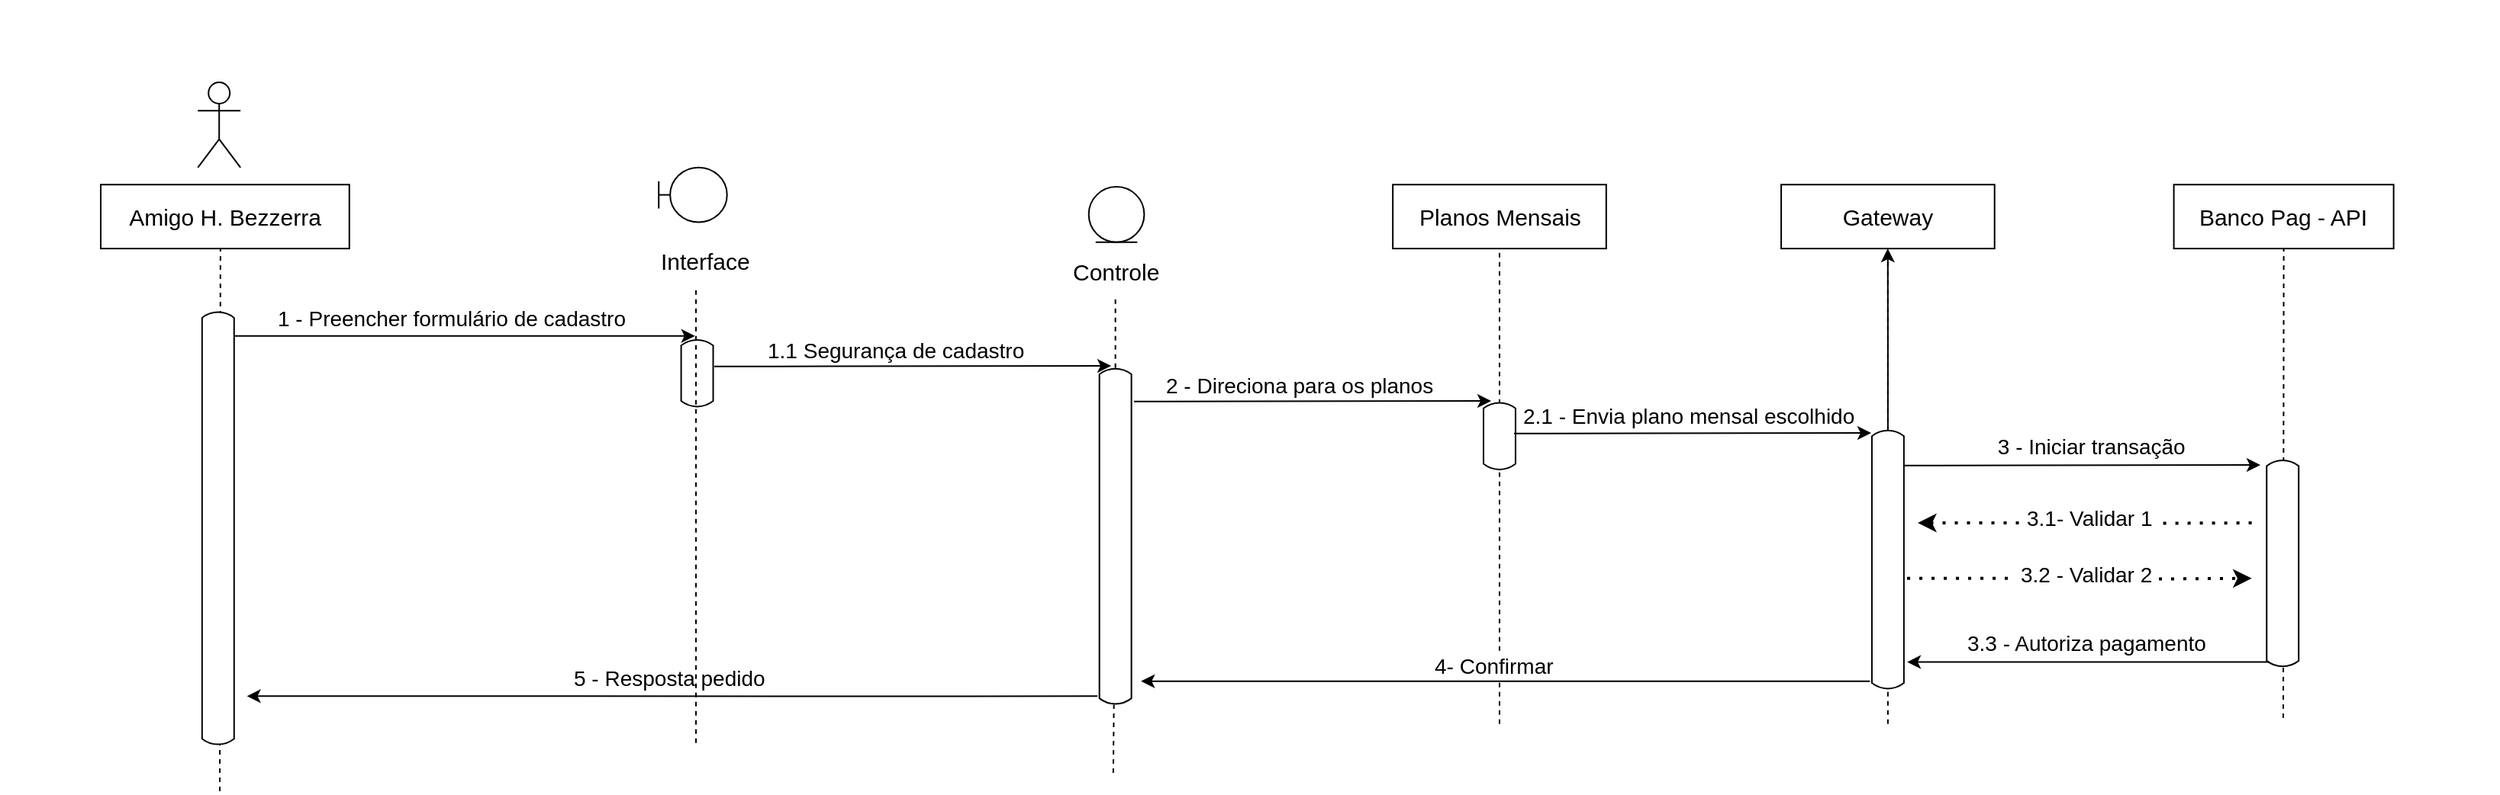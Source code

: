 <mxfile version="15.6.6" type="onedrive"><diagram id="M42ZnLIwwfQ5Y2t5tD2J" name="Page-1"><mxGraphModel dx="1182" dy="667" grid="0" gridSize="10" guides="1" tooltips="1" connect="1" arrows="1" fold="1" page="1" pageScale="1" pageWidth="827" pageHeight="1169" background="none" math="0" shadow="0"><root><mxCell id="0"/><mxCell id="1" parent="0"/><object label="" id="hjBetPNHkHEwhdGKo9fW-1"><mxCell style="shape=umlActor;verticalLabelPosition=bottom;verticalAlign=top;html=1;outlineConnect=0;fillColor=none;strokeColor=default;fontColor=default;" parent="1" vertex="1"><mxGeometry x="140.616" y="145" width="27.963" height="55.926" as="geometry"/></mxCell></object><mxCell id="hjBetPNHkHEwhdGKo9fW-5" value="&lt;font style=&quot;font-size: 15px&quot;&gt;Planos Mensais&lt;/font&gt;" style="rounded=0;whiteSpace=wrap;html=1;fontColor=default;strokeColor=default;fillColor=default;" parent="1" vertex="1"><mxGeometry x="923.579" y="212.111" width="139.815" height="41.944" as="geometry"/></mxCell><mxCell id="hjBetPNHkHEwhdGKo9fW-10" value="&lt;font style=&quot;font-size: 15px&quot;&gt;Amigo H. Bezzerra&lt;/font&gt;" style="rounded=0;whiteSpace=wrap;html=1;fontColor=default;strokeColor=default;fillColor=default;" parent="1" vertex="1"><mxGeometry x="77" y="212.111" width="162.884" height="41.944" as="geometry"/></mxCell><mxCell id="hjBetPNHkHEwhdGKo9fW-16" value="" style="endArrow=none;dashed=1;html=1;rounded=0;fontColor=default;strokeColor=default;labelBackgroundColor=default;fillColor=default;entryX=0.5;entryY=1;entryDx=0;entryDy=0;" parent="1" edge="1"><mxGeometry x="74" y="145" width="50" height="50" as="geometry"><mxPoint x="155" y="610" as="sourcePoint"/><mxPoint x="155.442" y="254.056" as="targetPoint"/></mxGeometry></mxCell><mxCell id="hjBetPNHkHEwhdGKo9fW-23" value="" style="endArrow=none;dashed=1;html=1;rounded=0;fontColor=default;strokeColor=default;labelBackgroundColor=default;entryX=0.5;entryY=1;entryDx=0;entryDy=0;fillColor=default;" parent="1" target="hjBetPNHkHEwhdGKo9fW-5" edge="1"><mxGeometry x="77" y="145" width="50" height="50" as="geometry"><mxPoint x="993.486" y="565.843" as="sourcePoint"/><mxPoint x="993.425" y="419.037" as="targetPoint"/></mxGeometry></mxCell><mxCell id="hjBetPNHkHEwhdGKo9fW-43" value="&lt;span style=&quot;font-family: helvetica; font-size: 14px; font-style: normal; font-weight: 400; letter-spacing: normal; text-align: center; text-indent: 0px; text-transform: none; word-spacing: 0px; display: inline; float: none;&quot;&gt;1 - Preencher formulário de cadastro&lt;/span&gt;" style="text;whiteSpace=wrap;html=1;fontSize=14;fontColor=default;labelBackgroundColor=none;" parent="1" vertex="1"><mxGeometry x="190.958" y="285.019" width="255.861" height="36.352" as="geometry"/></mxCell><mxCell id="hjBetPNHkHEwhdGKo9fW-44" value="&lt;span style=&quot;font-family: helvetica; font-size: 14px; font-style: normal; font-weight: 400; letter-spacing: normal; text-align: center; text-indent: 0px; text-transform: none; word-spacing: 0px; display: inline; float: none;&quot;&gt;2 - Direciona para os planos&lt;/span&gt;" style="text;whiteSpace=wrap;html=1;fontSize=14;fontColor=default;labelBackgroundColor=none;" parent="1" vertex="1"><mxGeometry x="772.699" y="329.254" width="197.139" height="36.352" as="geometry"/></mxCell><mxCell id="hjBetPNHkHEwhdGKo9fW-47" value="&lt;span style=&quot;font-family: helvetica; font-size: 14px; font-style: normal; font-weight: 400; letter-spacing: normal; text-align: center; text-indent: 0px; text-transform: none; word-spacing: 0px; display: inline; float: none;&quot;&gt;2.1 - Envia plano mensal escolhido&lt;/span&gt;" style="text;whiteSpace=wrap;html=1;fontSize=14;fontColor=default;labelBackgroundColor=none;" parent="1" vertex="1"><mxGeometry x="1007.004" y="349.332" width="222.306" height="36.352" as="geometry"/></mxCell><mxCell id="hjBetPNHkHEwhdGKo9fW-52" value="" style="endArrow=none;dashed=1;html=1;rounded=0;fontColor=default;strokeColor=default;labelBackgroundColor=default;startArrow=none;" parent="1" source="hjBetPNHkHEwhdGKo9fW-73" edge="1"><mxGeometry x="77" y="145" width="50" height="50" as="geometry"><mxPoint x="740.994" y="796.537" as="sourcePoint"/><mxPoint x="741.819" y="286.213" as="targetPoint"/></mxGeometry></mxCell><mxCell id="hjBetPNHkHEwhdGKo9fW-68" value="" style="edgeStyle=orthogonalEdgeStyle;rounded=0;orthogonalLoop=1;jettySize=auto;html=1;labelBackgroundColor=default;fontSize=10;fontColor=default;endArrow=classic;endFill=1;strokeColor=default;fillColor=default;" parent="1" edge="1"><mxGeometry x="77" y="145" as="geometry"><mxPoint x="466.384" y="311.38" as="targetPoint"/><Array as="points"><mxPoint x="227.301" y="311.38"/><mxPoint x="227.301" y="311.38"/></Array><mxPoint x="153.199" y="311.38" as="sourcePoint"/></mxGeometry></mxCell><mxCell id="hjBetPNHkHEwhdGKo9fW-66" value="" style="html=1;dashed=0;whitespace=wrap;shape=mxgraph.dfd.loop;labelBackgroundColor=#FFFFFF;fontSize=10;rotation=90;fillColor=default;strokeColor=default;fontColor=default;" parent="1" vertex="1"><mxGeometry x="445.412" y="325.361" width="44.741" height="20.972" as="geometry"/></mxCell><mxCell id="hjBetPNHkHEwhdGKo9fW-69" value="" style="shape=umlBoundary;whiteSpace=wrap;html=1;labelBackgroundColor=#FFFFFF;fontSize=10;fillColor=default;strokeColor=default;fontColor=default;" parent="1" vertex="1"><mxGeometry x="442.616" y="200.926" width="44.741" height="35.793" as="geometry"/></mxCell><mxCell id="hjBetPNHkHEwhdGKo9fW-70" value="&lt;span style=&quot;font-family: helvetica; font-size: 15px; font-style: normal; font-weight: 400; letter-spacing: normal; text-align: center; text-indent: 0px; text-transform: none; word-spacing: 0px; display: inline; float: none;&quot;&gt;Interface&lt;/span&gt;" style="text;whiteSpace=wrap;html=1;fontSize=15;fontColor=default;fillColor=none;labelBackgroundColor=none;" parent="1" vertex="1"><mxGeometry x="442.005" y="247.471" width="69.907" height="40.546" as="geometry"/></mxCell><mxCell id="hjBetPNHkHEwhdGKo9fW-73" value="" style="html=1;dashed=0;whitespace=wrap;shape=mxgraph.dfd.loop;labelBackgroundColor=#FFFFFF;fontSize=10;rotation=90;fillColor=default;strokeColor=default;fontColor=default;" parent="1" vertex="1"><mxGeometry x="631.366" y="432.319" width="220.907" height="20.972" as="geometry"/></mxCell><mxCell id="hjBetPNHkHEwhdGKo9fW-74" value="" style="endArrow=none;dashed=1;html=1;rounded=0;fontColor=default;strokeColor=default;labelBackgroundColor=default;" parent="1" target="hjBetPNHkHEwhdGKo9fW-73" edge="1"><mxGeometry x="77" y="145" width="50" height="50" as="geometry"><mxPoint x="740.421" y="598" as="sourcePoint"/><mxPoint x="741.819" y="266.639" as="targetPoint"/></mxGeometry></mxCell><mxCell id="hjBetPNHkHEwhdGKo9fW-83" value="&lt;font style=&quot;font-size: 15px&quot;&gt;Gateway&lt;/font&gt;" style="rounded=0;whiteSpace=wrap;html=1;fontColor=default;strokeColor=default;fillColor=default;" parent="1" vertex="1"><mxGeometry x="1178.042" y="212.111" width="139.815" height="41.944" as="geometry"/></mxCell><mxCell id="hjBetPNHkHEwhdGKo9fW-84" value="" style="endArrow=none;dashed=1;html=1;rounded=0;fontColor=default;strokeColor=default;labelBackgroundColor=default;entryX=0.5;entryY=1;entryDx=0;entryDy=0;fillColor=default;" parent="1" target="hjBetPNHkHEwhdGKo9fW-83" edge="1"><mxGeometry x="77" y="145" width="50" height="50" as="geometry"><mxPoint x="1247.949" y="565.843" as="sourcePoint"/><mxPoint x="1247.888" y="419.037" as="targetPoint"/></mxGeometry></mxCell><mxCell id="hjBetPNHkHEwhdGKo9fW-86" value="" style="html=1;dashed=0;whitespace=wrap;shape=mxgraph.dfd.loop;labelBackgroundColor=#FFFFFF;fontSize=10;rotation=90;fillColor=default;strokeColor=default;fontColor=default;" parent="1" vertex="1"><mxGeometry x="971.116" y="366.606" width="44.741" height="20.972" as="geometry"/></mxCell><mxCell id="z0hk-sFUgm-vpCvkBEX6-5" value="" style="edgeStyle=orthogonalEdgeStyle;rounded=0;orthogonalLoop=1;jettySize=auto;html=1;labelBackgroundColor=default;fontColor=default;strokeColor=default;fillColor=default;" parent="1" source="hjBetPNHkHEwhdGKo9fW-88" target="hjBetPNHkHEwhdGKo9fW-83" edge="1"><mxGeometry x="77" y="145" as="geometry"/></mxCell><mxCell id="hjBetPNHkHEwhdGKo9fW-88" value="" style="html=1;dashed=0;whitespace=wrap;shape=mxgraph.dfd.loop;labelBackgroundColor=#FFFFFF;fontSize=10;rotation=90;fillColor=default;strokeColor=default;fontColor=default;" parent="1" vertex="1"><mxGeometry x="1162.788" y="447.573" width="170.336" height="20.972" as="geometry"/></mxCell><mxCell id="hjBetPNHkHEwhdGKo9fW-89" value="&lt;span style=&quot;font-family: helvetica; font-size: 15px; font-style: normal; font-weight: 400; letter-spacing: normal; text-align: center; text-indent: 0px; text-transform: none; word-spacing: 0px; display: inline; float: none;&quot;&gt;Controle&lt;/span&gt;" style="text;whiteSpace=wrap;html=1;fontSize=15;fontColor=default;fillColor=none;labelBackgroundColor=default;strokeColor=none;" parent="1" vertex="1"><mxGeometry x="712.264" y="254.463" width="69.907" height="40.546" as="geometry"/></mxCell><mxCell id="hjBetPNHkHEwhdGKo9fW-90" value="" style="ellipse;shape=umlEntity;whiteSpace=wrap;html=1;labelBackgroundColor=default;fontSize=10;fontColor=default;strokeColor=default;fillColor=none;" parent="1" vertex="1"><mxGeometry x="724.343" y="213.509" width="36.352" height="36.352" as="geometry"/></mxCell><mxCell id="hjBetPNHkHEwhdGKo9fW-91" value="&lt;span style=&quot;font-family: &amp;quot;helvetica&amp;quot; ; font-size: 14px ; font-style: normal ; font-weight: 400 ; letter-spacing: normal ; text-align: center ; text-indent: 0px ; text-transform: none ; word-spacing: 0px ; display: inline ; float: none&quot;&gt;1.1 Segurança de cadastro&lt;/span&gt;" style="text;whiteSpace=wrap;html=1;fontSize=14;fontColor=default;labelBackgroundColor=none;" parent="1" vertex="1"><mxGeometry x="512.329" y="305.991" width="197.139" height="36.352" as="geometry"/></mxCell><mxCell id="hjBetPNHkHEwhdGKo9fW-93" value="&lt;span style=&quot;font-family: helvetica; font-size: 14px; font-style: normal; font-weight: 400; letter-spacing: normal; text-align: center; text-indent: 0px; text-transform: none; word-spacing: 0px; display: inline; float: none;&quot;&gt;&amp;nbsp;3 - Iniciar transação&amp;nbsp;&lt;/span&gt;" style="text;whiteSpace=wrap;html=1;fontSize=14;fontColor=default;labelBackgroundColor=none;" parent="1" vertex="1"><mxGeometry x="1314.357" y="368.996" width="137.019" height="36.352" as="geometry"/></mxCell><mxCell id="hjBetPNHkHEwhdGKo9fW-94" value="&lt;font style=&quot;font-size: 15px&quot;&gt;Banco Pag - API&lt;/font&gt;" style="rounded=0;whiteSpace=wrap;html=1;fontColor=default;strokeColor=default;fillColor=default;" parent="1" vertex="1"><mxGeometry x="1435.301" y="212.111" width="144.009" height="41.944" as="geometry"/></mxCell><mxCell id="hjBetPNHkHEwhdGKo9fW-95" value="" style="endArrow=none;dashed=1;html=1;rounded=0;fontColor=default;strokeColor=default;labelBackgroundColor=default;entryX=0.5;entryY=1;entryDx=0;entryDy=0;fillColor=default;" parent="1" target="hjBetPNHkHEwhdGKo9fW-94" edge="1"><mxGeometry x="77" y="145" width="50" height="50" as="geometry"><mxPoint x="1507" y="562" as="sourcePoint"/><mxPoint x="1506.545" y="419.037" as="targetPoint"/></mxGeometry></mxCell><mxCell id="hjBetPNHkHEwhdGKo9fW-96" value="" style="html=1;dashed=0;whitespace=wrap;shape=mxgraph.dfd.loop;labelBackgroundColor=#FFFFFF;fontSize=10;rotation=90;fillColor=default;strokeColor=default;fontColor=default;" parent="1" vertex="1"><mxGeometry x="1438.544" y="450.062" width="136.138" height="20.972" as="geometry"/></mxCell><mxCell id="z0hk-sFUgm-vpCvkBEX6-2" value="&lt;span style=&quot;font-family: helvetica; font-size: 14px; font-style: normal; font-weight: 400; letter-spacing: normal; text-align: center; text-indent: 0px; text-transform: none; word-spacing: 0px; display: inline; float: none;&quot;&gt;3.1- Validar 1&amp;nbsp;&lt;/span&gt;" style="text;whiteSpace=wrap;html=1;fontSize=14;fontColor=default;labelBackgroundColor=none;fillColor=none;strokeColor=none;" parent="1" vertex="1"><mxGeometry x="1337.43" y="416.241" width="90.88" height="36.352" as="geometry"/></mxCell><mxCell id="z0hk-sFUgm-vpCvkBEX6-7" value="&lt;span style=&quot;font-family: helvetica; font-size: 14px; font-style: normal; font-weight: 400; letter-spacing: normal; text-align: center; text-indent: 0px; text-transform: none; word-spacing: 0px; display: inline; float: none;&quot;&gt;3.2 - Validar 2&lt;/span&gt;" style="text;whiteSpace=wrap;html=1;fontSize=14;fontColor=default;labelBackgroundColor=none;fillColor=none;strokeColor=none;" parent="1" vertex="1"><mxGeometry x="1333.236" y="452.593" width="103.463" height="36.352" as="geometry"/></mxCell><mxCell id="z0hk-sFUgm-vpCvkBEX6-8" value="&lt;span style=&quot;font-family: helvetica; font-size: 14px; font-style: normal; font-weight: 400; letter-spacing: normal; text-align: center; text-indent: 0px; text-transform: none; word-spacing: 0px; display: inline; float: none;&quot;&gt;3.3 - Autoriza pagamento&lt;/span&gt;" style="text;whiteSpace=wrap;html=1;fontSize=14;fontColor=default;labelBackgroundColor=none;" parent="1" vertex="1"><mxGeometry x="1298.477" y="497.935" width="176.167" height="36.352" as="geometry"/></mxCell><mxCell id="z0hk-sFUgm-vpCvkBEX6-11" value="" style="endArrow=none;dashed=1;html=1;dashPattern=1 3;strokeWidth=2;rounded=0;labelBackgroundColor=default;fontColor=default;fillColor=default;strokeColor=default;" parent="1" source="z0hk-sFUgm-vpCvkBEX6-2" edge="1"><mxGeometry x="77" y="145" width="50" height="50" as="geometry"><mxPoint x="1422.717" y="434.417" as="sourcePoint"/><mxPoint x="1491.926" y="434.011" as="targetPoint"/></mxGeometry></mxCell><mxCell id="z0hk-sFUgm-vpCvkBEX6-12" value="" style="endArrow=none;dashed=1;html=1;dashPattern=1 3;strokeWidth=2;rounded=0;labelBackgroundColor=default;fontColor=default;fillColor=default;strokeColor=default;" parent="1" edge="1"><mxGeometry x="77" y="145" width="50" height="50" as="geometry"><mxPoint x="1260.532" y="470.363" as="sourcePoint"/><mxPoint x="1329.741" y="470.363" as="targetPoint"/></mxGeometry></mxCell><mxCell id="z0hk-sFUgm-vpCvkBEX6-13" value="" style="endArrow=none;dashed=1;html=1;dashPattern=1 3;strokeWidth=2;rounded=0;labelBackgroundColor=default;fontColor=default;fillColor=default;strokeColor=default;startArrow=classic;startFill=1;" parent="1" edge="1"><mxGeometry x="77" y="145" width="50" height="50" as="geometry"><mxPoint x="1267.523" y="434.011" as="sourcePoint"/><mxPoint x="1336.731" y="434.011" as="targetPoint"/></mxGeometry></mxCell><mxCell id="z0hk-sFUgm-vpCvkBEX6-14" value="" style="endArrow=classic;dashed=1;html=1;dashPattern=1 3;strokeWidth=2;rounded=0;labelBackgroundColor=default;fontColor=default;fillColor=default;strokeColor=default;endFill=1;" parent="1" edge="1"><mxGeometry x="77" y="145" width="50" height="50" as="geometry"><mxPoint x="1425.514" y="470.769" as="sourcePoint"/><mxPoint x="1486.333" y="470.363" as="targetPoint"/></mxGeometry></mxCell><mxCell id="z0hk-sFUgm-vpCvkBEX6-15" value="" style="edgeStyle=orthogonalEdgeStyle;rounded=0;orthogonalLoop=1;jettySize=auto;html=1;labelBackgroundColor=default;fontSize=10;fontColor=default;endArrow=none;endFill=0;strokeColor=default;fillColor=default;startArrow=classic;startFill=1;" parent="1" edge="1"><mxGeometry x="77" y="145" as="geometry"><mxPoint x="1260.532" y="525.296" as="sourcePoint"/><mxPoint x="1497.658" y="525.282" as="targetPoint"/><Array as="points"><mxPoint x="1389.008" y="524.667"/><mxPoint x="1520.434" y="524.667"/></Array></mxGeometry></mxCell><mxCell id="z0hk-sFUgm-vpCvkBEX6-19" value="" style="html=1;dashed=0;whitespace=wrap;shape=mxgraph.dfd.loop;labelBackgroundColor=#FFFFFF;fontSize=10;rotation=90;fillColor=default;strokeColor=default;fontColor=default;" parent="1" vertex="1"><mxGeometry x="11.637" y="427.076" width="284.523" height="20.972" as="geometry"/></mxCell><mxCell id="z0hk-sFUgm-vpCvkBEX6-24" value="" style="edgeStyle=orthogonalEdgeStyle;rounded=0;orthogonalLoop=1;jettySize=auto;html=1;labelBackgroundColor=default;fontSize=10;fontColor=default;endArrow=none;endFill=0;strokeColor=default;fillColor=default;startArrow=classic;startFill=1;" parent="1" edge="1"><mxGeometry x="77" y="145" as="geometry"><mxPoint x="758.597" y="537.88" as="sourcePoint"/><mxPoint x="1236.204" y="537.88" as="targetPoint"/><Array as="points"><mxPoint x="1127.554" y="537.264"/><mxPoint x="1258.98" y="537.264"/></Array></mxGeometry></mxCell><mxCell id="z0hk-sFUgm-vpCvkBEX6-25" value="" style="edgeStyle=orthogonalEdgeStyle;rounded=0;orthogonalLoop=1;jettySize=auto;html=1;labelBackgroundColor=default;fontSize=10;fontColor=default;endArrow=none;endFill=0;strokeColor=default;fillColor=default;startArrow=classic;startFill=1;" parent="1" edge="1"><mxGeometry x="77" y="145" as="geometry"><mxPoint x="172.773" y="547.667" as="sourcePoint"/><mxPoint x="730.075" y="547.667" as="targetPoint"/><Array as="points"><mxPoint x="621.425" y="547.051"/><mxPoint x="752.851" y="547.051"/></Array></mxGeometry></mxCell><mxCell id="z0hk-sFUgm-vpCvkBEX6-26" value="&lt;span style=&quot;font-family: helvetica; font-size: 14px; font-style: normal; font-weight: 400; letter-spacing: normal; text-align: center; text-indent: 0px; text-transform: none; word-spacing: 0px; display: inline; float: none;&quot;&gt;4- Confirmar&lt;/span&gt;" style="text;whiteSpace=wrap;html=1;fontSize=14;fontColor=default;labelBackgroundColor=#FFFFFF;" parent="1" vertex="1"><mxGeometry x="949.347" y="512.917" width="90.88" height="36.352" as="geometry"/></mxCell><mxCell id="z0hk-sFUgm-vpCvkBEX6-28" value="&lt;span style=&quot;font-family: helvetica; font-size: 14px; font-style: normal; font-weight: 400; letter-spacing: normal; text-align: center; text-indent: 0px; text-transform: none; word-spacing: 0px; display: inline; float: none;&quot;&gt;5 - Resposta pedido&lt;/span&gt;" style="text;whiteSpace=wrap;html=1;fontSize=14;fontColor=default;labelBackgroundColor=default;fillColor=none;" parent="1" vertex="1"><mxGeometry x="384.998" y="520.997" width="176.167" height="36.352" as="geometry"/></mxCell><mxCell id="z0hk-sFUgm-vpCvkBEX6-42" value="&lt;br&gt;&lt;br&gt;&lt;br&gt;&lt;br&gt;&lt;br&gt;&lt;br&gt;&lt;br&gt;&lt;br&gt;&lt;br&gt;&lt;br&gt;&lt;br&gt;&lt;br&gt;&lt;br&gt;&lt;br&gt;" style="endArrow=none;dashed=1;html=1;rounded=0;labelBackgroundColor=default;fontSize=15;fontColor=default;strokeColor=default;fillColor=default;" parent="1" edge="1"><mxGeometry width="50" height="50" relative="1" as="geometry"><mxPoint x="467" y="578.429" as="sourcePoint"/><mxPoint x="467" y="281" as="targetPoint"/></mxGeometry></mxCell><mxCell id="z0hk-sFUgm-vpCvkBEX6-43" value="" style="endArrow=none;dashed=1;html=1;rounded=0;labelBackgroundColor=default;fontSize=15;fontColor=default;strokeColor=#FFFFFF;fillColor=default;" parent="1" edge="1"><mxGeometry width="50" height="50" relative="1" as="geometry"><mxPoint x="11.64" y="591" as="sourcePoint"/><mxPoint x="12" y="190" as="targetPoint"/></mxGeometry></mxCell><mxCell id="z0hk-sFUgm-vpCvkBEX6-44" value="" style="endArrow=none;dashed=1;html=1;rounded=0;labelBackgroundColor=default;fontSize=15;fontColor=default;strokeColor=#FFFFFF;" parent="1" edge="1"><mxGeometry width="50" height="50" relative="1" as="geometry"><mxPoint x="1646" y="487" as="sourcePoint"/><mxPoint x="1646.0" y="92" as="targetPoint"/></mxGeometry></mxCell><mxCell id="hnDl_RJisxGOoDDCGkPt-1" value="" style="edgeStyle=orthogonalEdgeStyle;rounded=0;orthogonalLoop=1;jettySize=auto;html=1;labelBackgroundColor=default;fontSize=10;fontColor=default;endArrow=classic;endFill=1;strokeColor=default;fillColor=default;" parent="1" edge="1"><mxGeometry x="677.8" y="187.95" as="geometry"><mxPoint x="988" y="354" as="targetPoint"/><Array as="points"><mxPoint x="828.101" y="354.33"/><mxPoint x="828.101" y="354.33"/></Array><mxPoint x="753.999" y="354.33" as="sourcePoint"/></mxGeometry></mxCell><mxCell id="hnDl_RJisxGOoDDCGkPt-4" value="" style="edgeStyle=orthogonalEdgeStyle;rounded=0;orthogonalLoop=1;jettySize=auto;html=1;labelBackgroundColor=default;fontSize=10;fontColor=default;endArrow=classic;endFill=1;strokeColor=default;fillColor=default;" parent="1" edge="1"><mxGeometry x="402.8" y="164.95" as="geometry"><mxPoint x="739" y="331" as="targetPoint"/><Array as="points"><mxPoint x="553.101" y="331.33"/><mxPoint x="553.101" y="331.33"/></Array><mxPoint x="478.999" y="331.33" as="sourcePoint"/></mxGeometry></mxCell><mxCell id="hnDl_RJisxGOoDDCGkPt-5" value="" style="edgeStyle=orthogonalEdgeStyle;rounded=0;orthogonalLoop=1;jettySize=auto;html=1;labelBackgroundColor=default;fontSize=10;fontColor=default;endArrow=classic;endFill=1;strokeColor=default;fillColor=default;" parent="1" edge="1"><mxGeometry x="926.8" y="208.95" as="geometry"><mxPoint x="1237" y="375" as="targetPoint"/><Array as="points"><mxPoint x="1077.101" y="375.33"/><mxPoint x="1077.101" y="375.33"/></Array><mxPoint x="1002.999" y="375.33" as="sourcePoint"/></mxGeometry></mxCell><mxCell id="hnDl_RJisxGOoDDCGkPt-6" value="" style="edgeStyle=orthogonalEdgeStyle;rounded=0;orthogonalLoop=1;jettySize=auto;html=1;labelBackgroundColor=default;fontSize=10;fontColor=default;endArrow=classic;endFill=1;strokeColor=default;fillColor=default;" parent="1" edge="1"><mxGeometry x="1181.8" y="229.95" as="geometry"><mxPoint x="1492.0" y="396" as="targetPoint"/><Array as="points"><mxPoint x="1332.101" y="396.33"/><mxPoint x="1332.101" y="396.33"/></Array><mxPoint x="1257.999" y="396.33" as="sourcePoint"/></mxGeometry></mxCell></root></mxGraphModel></diagram></mxfile>
